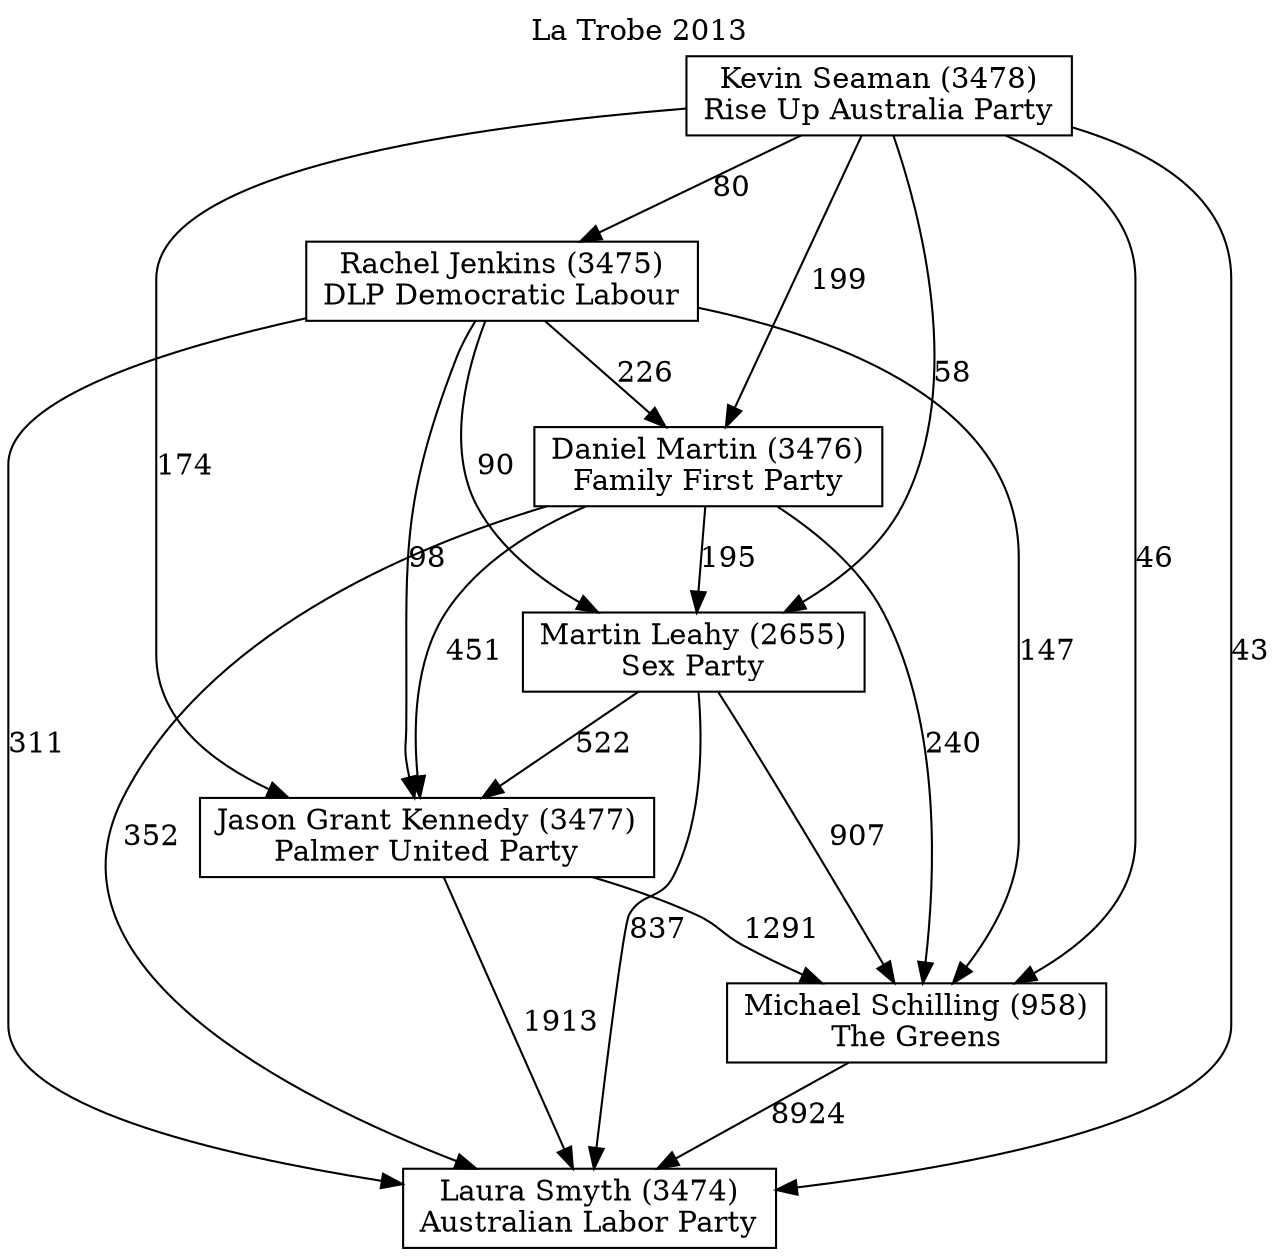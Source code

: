 // House preference flow
digraph "Laura Smyth (3474)_La Trobe_2013" {
	graph [label="La Trobe 2013" labelloc=t mclimit=10]
	node [shape=box]
	"Daniel Martin (3476)" [label="Daniel Martin (3476)
Family First Party"]
	"Jason Grant Kennedy (3477)" [label="Jason Grant Kennedy (3477)
Palmer United Party"]
	"Kevin Seaman (3478)" [label="Kevin Seaman (3478)
Rise Up Australia Party"]
	"Laura Smyth (3474)" [label="Laura Smyth (3474)
Australian Labor Party"]
	"Martin Leahy (2655)" [label="Martin Leahy (2655)
Sex Party"]
	"Michael Schilling (958)" [label="Michael Schilling (958)
The Greens"]
	"Rachel Jenkins (3475)" [label="Rachel Jenkins (3475)
DLP Democratic Labour"]
	"Daniel Martin (3476)" -> "Jason Grant Kennedy (3477)" [label=451]
	"Daniel Martin (3476)" -> "Laura Smyth (3474)" [label=352]
	"Daniel Martin (3476)" -> "Martin Leahy (2655)" [label=195]
	"Daniel Martin (3476)" -> "Michael Schilling (958)" [label=240]
	"Jason Grant Kennedy (3477)" -> "Laura Smyth (3474)" [label=1913]
	"Jason Grant Kennedy (3477)" -> "Michael Schilling (958)" [label=1291]
	"Kevin Seaman (3478)" -> "Daniel Martin (3476)" [label=199]
	"Kevin Seaman (3478)" -> "Jason Grant Kennedy (3477)" [label=174]
	"Kevin Seaman (3478)" -> "Laura Smyth (3474)" [label=43]
	"Kevin Seaman (3478)" -> "Martin Leahy (2655)" [label=58]
	"Kevin Seaman (3478)" -> "Michael Schilling (958)" [label=46]
	"Kevin Seaman (3478)" -> "Rachel Jenkins (3475)" [label=80]
	"Martin Leahy (2655)" -> "Jason Grant Kennedy (3477)" [label=522]
	"Martin Leahy (2655)" -> "Laura Smyth (3474)" [label=837]
	"Martin Leahy (2655)" -> "Michael Schilling (958)" [label=907]
	"Michael Schilling (958)" -> "Laura Smyth (3474)" [label=8924]
	"Rachel Jenkins (3475)" -> "Daniel Martin (3476)" [label=226]
	"Rachel Jenkins (3475)" -> "Jason Grant Kennedy (3477)" [label=98]
	"Rachel Jenkins (3475)" -> "Laura Smyth (3474)" [label=311]
	"Rachel Jenkins (3475)" -> "Martin Leahy (2655)" [label=90]
	"Rachel Jenkins (3475)" -> "Michael Schilling (958)" [label=147]
}
